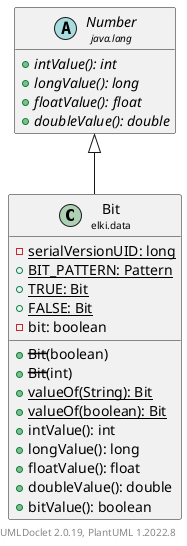 @startuml
    remove .*\.(Instance|Par|Parameterizer|Factory)$
    set namespaceSeparator none
    hide empty fields
    hide empty methods

    class "<size:14>Bit\n<size:10>elki.data" as elki.data.Bit [[Bit.html]] {
        {static} -serialVersionUID: long
        {static} +BIT_PATTERN: Pattern
        {static} +TRUE: Bit
        {static} +FALSE: Bit
        -bit: boolean
        +--Bit--(boolean)
        +--Bit--(int)
        {static} +valueOf(String): Bit
        {static} +valueOf(boolean): Bit
        +intValue(): int
        +longValue(): long
        +floatValue(): float
        +doubleValue(): double
        +bitValue(): boolean
    }

    abstract class "<size:14>Number\n<size:10>java.lang" as java.lang.Number {
        {abstract} +intValue(): int
        {abstract} +longValue(): long
        {abstract} +floatValue(): float
        {abstract} +doubleValue(): double
    }

    java.lang.Number <|-- elki.data.Bit

    center footer UMLDoclet 2.0.19, PlantUML 1.2022.8
@enduml
